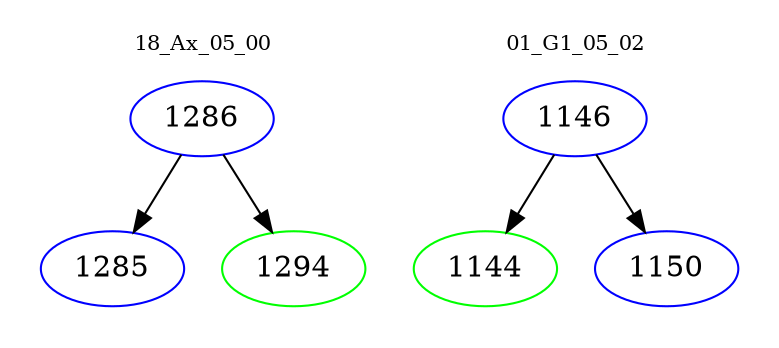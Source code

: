 digraph{
subgraph cluster_0 {
color = white
label = "18_Ax_05_00";
fontsize=10;
T0_1286 [label="1286", color="blue"]
T0_1286 -> T0_1285 [color="black"]
T0_1285 [label="1285", color="blue"]
T0_1286 -> T0_1294 [color="black"]
T0_1294 [label="1294", color="green"]
}
subgraph cluster_1 {
color = white
label = "01_G1_05_02";
fontsize=10;
T1_1146 [label="1146", color="blue"]
T1_1146 -> T1_1144 [color="black"]
T1_1144 [label="1144", color="green"]
T1_1146 -> T1_1150 [color="black"]
T1_1150 [label="1150", color="blue"]
}
}
